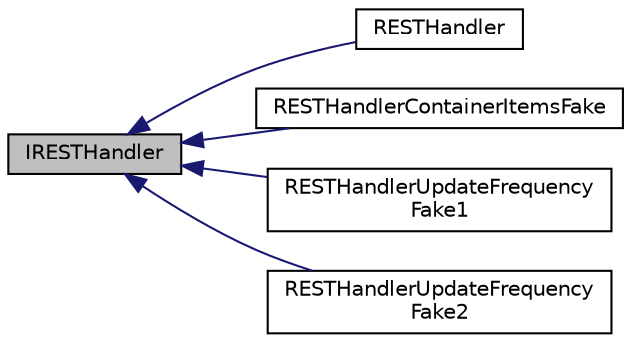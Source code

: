 digraph "IRESTHandler"
{
  edge [fontname="Helvetica",fontsize="10",labelfontname="Helvetica",labelfontsize="10"];
  node [fontname="Helvetica",fontsize="10",shape=record];
  rankdir="LR";
  Node0 [label="IRESTHandler",height=0.2,width=0.4,color="black", fillcolor="grey75", style="filled", fontcolor="black"];
  Node0 -> Node1 [dir="back",color="midnightblue",fontsize="10",style="solid",fontname="Helvetica"];
  Node1 [label="RESTHandler",height=0.2,width=0.4,color="black", fillcolor="white", style="filled",URL="$classRESTHandler.html"];
  Node0 -> Node2 [dir="back",color="midnightblue",fontsize="10",style="solid",fontname="Helvetica"];
  Node2 [label="RESTHandlerContainerItemsFake",height=0.2,width=0.4,color="black", fillcolor="white", style="filled",URL="$classRESTHandlerContainerItemsFake.html"];
  Node0 -> Node3 [dir="back",color="midnightblue",fontsize="10",style="solid",fontname="Helvetica"];
  Node3 [label="RESTHandlerUpdateFrequency\lFake1",height=0.2,width=0.4,color="black", fillcolor="white", style="filled",URL="$classRESTHandlerUpdateFrequencyFake1.html"];
  Node0 -> Node4 [dir="back",color="midnightblue",fontsize="10",style="solid",fontname="Helvetica"];
  Node4 [label="RESTHandlerUpdateFrequency\lFake2",height=0.2,width=0.4,color="black", fillcolor="white", style="filled",URL="$classRESTHandlerUpdateFrequencyFake2.html"];
}
